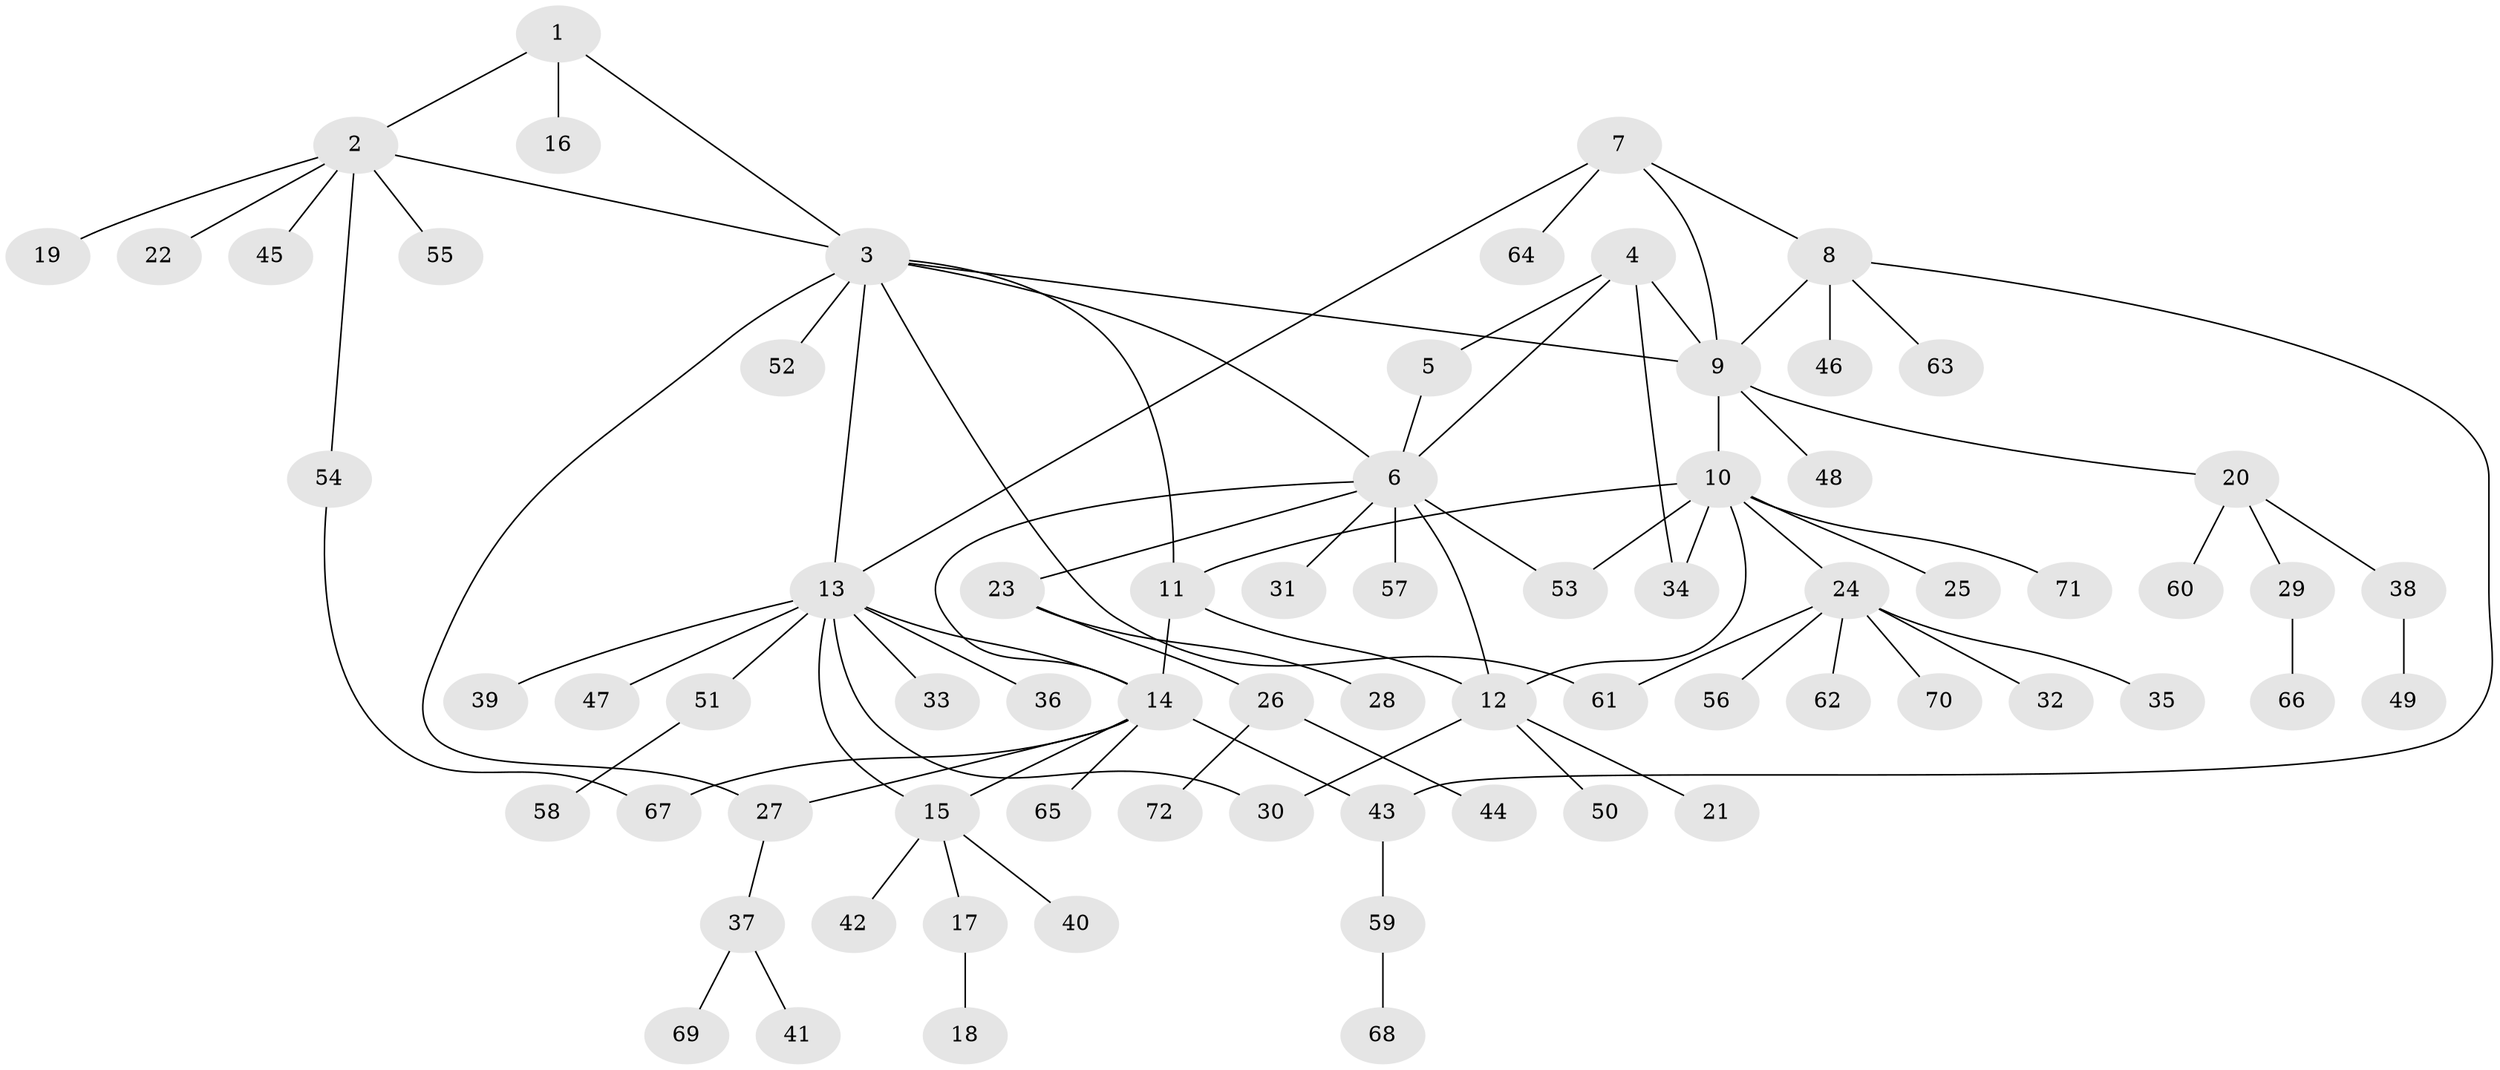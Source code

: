 // Generated by graph-tools (version 1.1) at 2025/50/03/09/25 03:50:40]
// undirected, 72 vertices, 89 edges
graph export_dot {
graph [start="1"]
  node [color=gray90,style=filled];
  1;
  2;
  3;
  4;
  5;
  6;
  7;
  8;
  9;
  10;
  11;
  12;
  13;
  14;
  15;
  16;
  17;
  18;
  19;
  20;
  21;
  22;
  23;
  24;
  25;
  26;
  27;
  28;
  29;
  30;
  31;
  32;
  33;
  34;
  35;
  36;
  37;
  38;
  39;
  40;
  41;
  42;
  43;
  44;
  45;
  46;
  47;
  48;
  49;
  50;
  51;
  52;
  53;
  54;
  55;
  56;
  57;
  58;
  59;
  60;
  61;
  62;
  63;
  64;
  65;
  66;
  67;
  68;
  69;
  70;
  71;
  72;
  1 -- 2;
  1 -- 3;
  1 -- 16;
  2 -- 3;
  2 -- 19;
  2 -- 22;
  2 -- 45;
  2 -- 54;
  2 -- 55;
  3 -- 6;
  3 -- 9;
  3 -- 11;
  3 -- 13;
  3 -- 27;
  3 -- 52;
  3 -- 61;
  4 -- 5;
  4 -- 6;
  4 -- 9;
  4 -- 34;
  5 -- 6;
  6 -- 12;
  6 -- 14;
  6 -- 23;
  6 -- 31;
  6 -- 53;
  6 -- 57;
  7 -- 8;
  7 -- 9;
  7 -- 13;
  7 -- 64;
  8 -- 9;
  8 -- 43;
  8 -- 46;
  8 -- 63;
  9 -- 10;
  9 -- 20;
  9 -- 48;
  10 -- 11;
  10 -- 12;
  10 -- 24;
  10 -- 25;
  10 -- 34;
  10 -- 53;
  10 -- 71;
  11 -- 12;
  11 -- 14;
  12 -- 21;
  12 -- 30;
  12 -- 50;
  13 -- 14;
  13 -- 15;
  13 -- 30;
  13 -- 33;
  13 -- 36;
  13 -- 39;
  13 -- 47;
  13 -- 51;
  14 -- 15;
  14 -- 27;
  14 -- 43;
  14 -- 65;
  14 -- 67;
  15 -- 17;
  15 -- 40;
  15 -- 42;
  17 -- 18;
  20 -- 29;
  20 -- 38;
  20 -- 60;
  23 -- 26;
  23 -- 28;
  24 -- 32;
  24 -- 35;
  24 -- 56;
  24 -- 61;
  24 -- 62;
  24 -- 70;
  26 -- 44;
  26 -- 72;
  27 -- 37;
  29 -- 66;
  37 -- 41;
  37 -- 69;
  38 -- 49;
  43 -- 59;
  51 -- 58;
  54 -- 67;
  59 -- 68;
}
